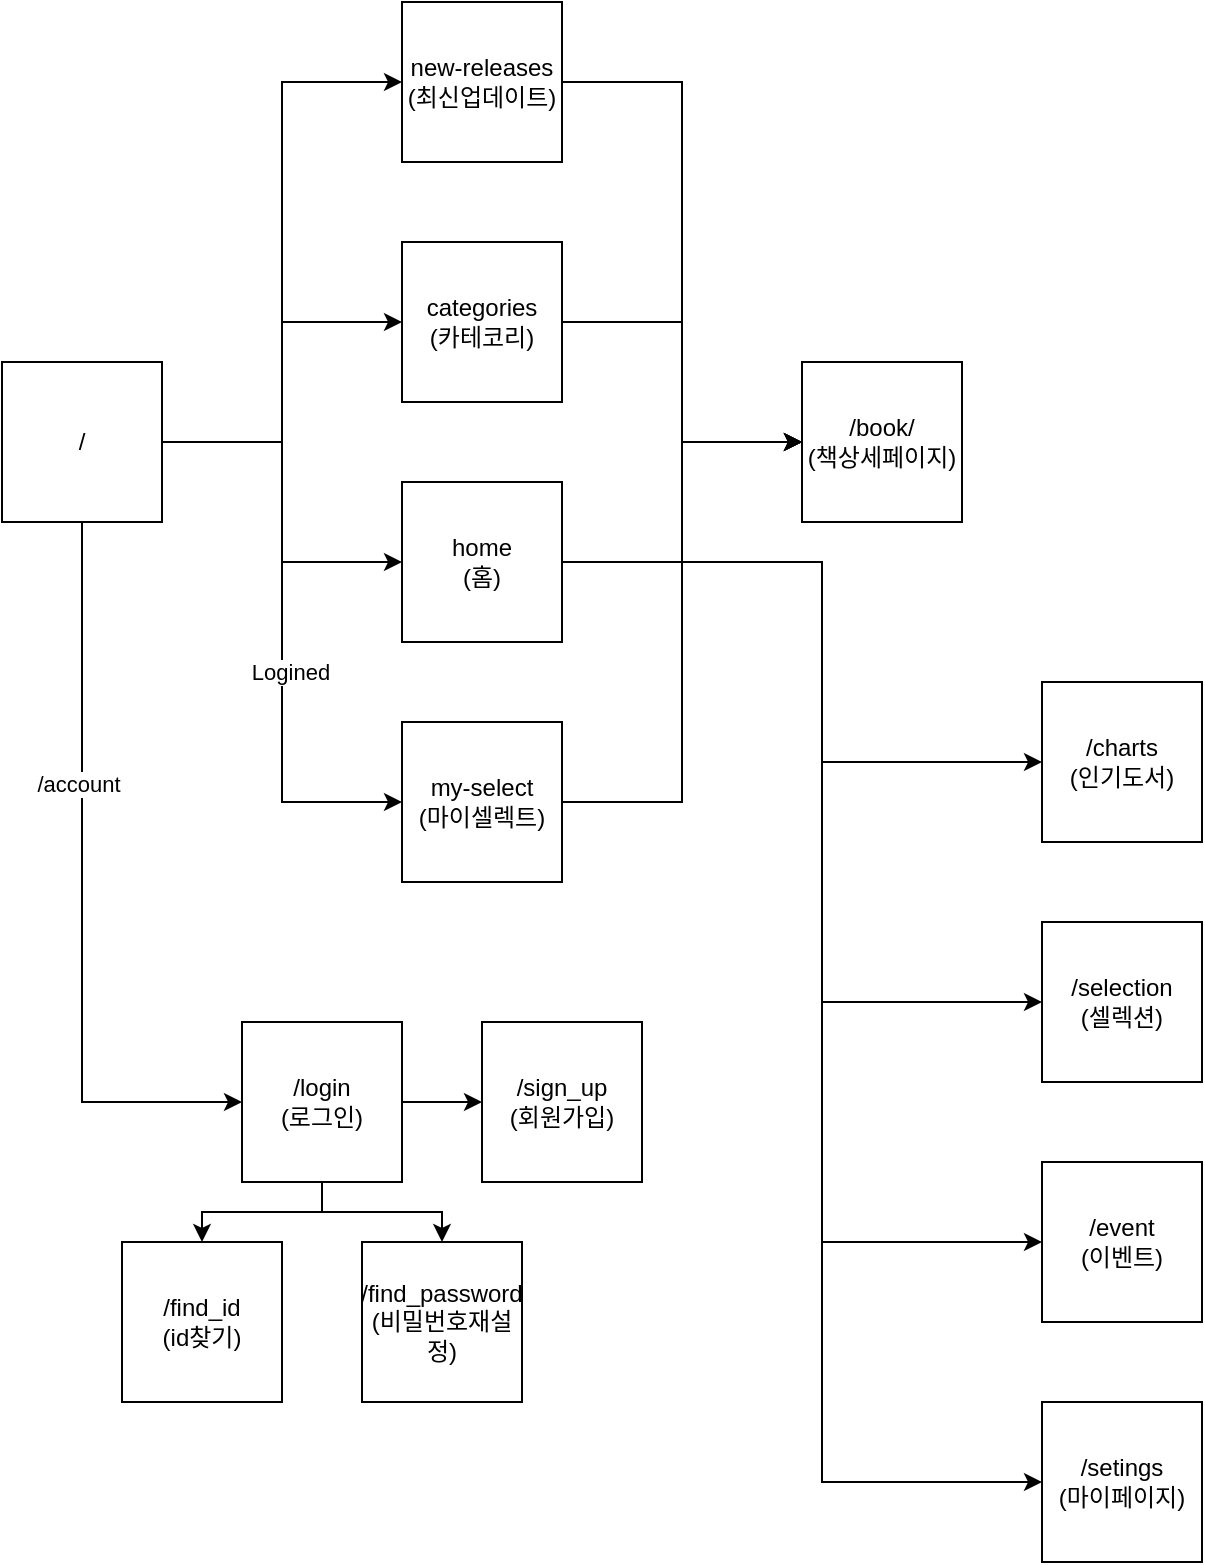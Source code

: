 <mxfile version="17.1.3" type="github"><diagram id="1wkSGEGDKOlQXbCxhG0e" name="Page-1"><mxGraphModel dx="1386" dy="659" grid="1" gridSize="10" guides="1" tooltips="1" connect="1" arrows="1" fold="1" page="1" pageScale="1" pageWidth="827" pageHeight="1169" math="0" shadow="0"><root><mxCell id="0"/><mxCell id="1" parent="0"/><mxCell id="DpiwQtZbnncZlsvpifOU-3" value="/" style="rounded=0;whiteSpace=wrap;html=1;" vertex="1" parent="1"><mxGeometry x="40" y="200" width="80" height="80" as="geometry"/></mxCell><mxCell id="DpiwQtZbnncZlsvpifOU-4" value="new-releases&lt;br&gt;(최신업데이트)" style="whiteSpace=wrap;html=1;aspect=fixed;" vertex="1" parent="1"><mxGeometry x="240" y="20" width="80" height="80" as="geometry"/></mxCell><mxCell id="DpiwQtZbnncZlsvpifOU-5" value="categories&lt;br&gt;(카테코리)" style="whiteSpace=wrap;html=1;aspect=fixed;" vertex="1" parent="1"><mxGeometry x="240" y="140" width="80" height="80" as="geometry"/></mxCell><mxCell id="DpiwQtZbnncZlsvpifOU-6" value="home&lt;br&gt;(홈)" style="whiteSpace=wrap;html=1;aspect=fixed;" vertex="1" parent="1"><mxGeometry x="240" y="260" width="80" height="80" as="geometry"/></mxCell><mxCell id="DpiwQtZbnncZlsvpifOU-12" value="/book/&lt;br&gt;(책상세페이지)" style="rounded=0;whiteSpace=wrap;html=1;" vertex="1" parent="1"><mxGeometry x="440" y="200" width="80" height="80" as="geometry"/></mxCell><mxCell id="DpiwQtZbnncZlsvpifOU-13" value="my-select&lt;br&gt;(마이셀렉트)" style="whiteSpace=wrap;html=1;aspect=fixed;" vertex="1" parent="1"><mxGeometry x="240" y="380" width="80" height="80" as="geometry"/></mxCell><mxCell id="DpiwQtZbnncZlsvpifOU-20" value="" style="edgeStyle=elbowEdgeStyle;elbow=horizontal;endArrow=classic;html=1;rounded=0;exitX=1;exitY=0.5;exitDx=0;exitDy=0;entryX=0;entryY=0.5;entryDx=0;entryDy=0;" edge="1" parent="1" source="DpiwQtZbnncZlsvpifOU-3" target="DpiwQtZbnncZlsvpifOU-4"><mxGeometry width="50" height="50" relative="1" as="geometry"><mxPoint x="190" y="220" as="sourcePoint"/><mxPoint x="240" y="170" as="targetPoint"/></mxGeometry></mxCell><mxCell id="DpiwQtZbnncZlsvpifOU-21" value="" style="edgeStyle=elbowEdgeStyle;elbow=horizontal;endArrow=classic;html=1;rounded=0;exitX=1;exitY=0.5;exitDx=0;exitDy=0;entryX=0;entryY=0.5;entryDx=0;entryDy=0;" edge="1" parent="1" source="DpiwQtZbnncZlsvpifOU-3" target="DpiwQtZbnncZlsvpifOU-5"><mxGeometry width="50" height="50" relative="1" as="geometry"><mxPoint x="160" y="260" as="sourcePoint"/><mxPoint x="280" y="80" as="targetPoint"/></mxGeometry></mxCell><mxCell id="DpiwQtZbnncZlsvpifOU-22" value="" style="edgeStyle=elbowEdgeStyle;elbow=horizontal;endArrow=classic;html=1;rounded=0;exitX=1;exitY=0.5;exitDx=0;exitDy=0;entryX=0;entryY=0.5;entryDx=0;entryDy=0;" edge="1" parent="1" source="DpiwQtZbnncZlsvpifOU-3" target="DpiwQtZbnncZlsvpifOU-6"><mxGeometry width="50" height="50" relative="1" as="geometry"><mxPoint x="130" y="250" as="sourcePoint"/><mxPoint x="250" y="190" as="targetPoint"/></mxGeometry></mxCell><mxCell id="DpiwQtZbnncZlsvpifOU-23" value="" style="edgeStyle=elbowEdgeStyle;elbow=horizontal;endArrow=classic;html=1;rounded=0;exitX=1;exitY=0.5;exitDx=0;exitDy=0;entryX=0;entryY=0.5;entryDx=0;entryDy=0;" edge="1" parent="1" source="DpiwQtZbnncZlsvpifOU-3" target="DpiwQtZbnncZlsvpifOU-13"><mxGeometry width="50" height="50" relative="1" as="geometry"><mxPoint x="130" y="250" as="sourcePoint"/><mxPoint x="250" y="310" as="targetPoint"/></mxGeometry></mxCell><mxCell id="DpiwQtZbnncZlsvpifOU-43" value="Logined" style="edgeLabel;html=1;align=center;verticalAlign=middle;resizable=0;points=[];" vertex="1" connectable="0" parent="DpiwQtZbnncZlsvpifOU-23"><mxGeometry x="0.167" y="4" relative="1" as="geometry"><mxPoint as="offset"/></mxGeometry></mxCell><mxCell id="DpiwQtZbnncZlsvpifOU-24" value="" style="edgeStyle=elbowEdgeStyle;elbow=horizontal;endArrow=classic;html=1;rounded=0;exitX=1;exitY=0.5;exitDx=0;exitDy=0;entryX=0;entryY=0.5;entryDx=0;entryDy=0;" edge="1" parent="1" source="DpiwQtZbnncZlsvpifOU-4" target="DpiwQtZbnncZlsvpifOU-12"><mxGeometry width="50" height="50" relative="1" as="geometry"><mxPoint x="414" y="120" as="sourcePoint"/><mxPoint x="534" y="60" as="targetPoint"/></mxGeometry></mxCell><mxCell id="DpiwQtZbnncZlsvpifOU-25" value="" style="edgeStyle=elbowEdgeStyle;elbow=horizontal;endArrow=classic;html=1;rounded=0;exitX=1;exitY=0.5;exitDx=0;exitDy=0;entryX=0;entryY=0.5;entryDx=0;entryDy=0;" edge="1" parent="1" source="DpiwQtZbnncZlsvpifOU-5" target="DpiwQtZbnncZlsvpifOU-12"><mxGeometry width="50" height="50" relative="1" as="geometry"><mxPoint x="430" y="90" as="sourcePoint"/><mxPoint x="550" y="270" as="targetPoint"/></mxGeometry></mxCell><mxCell id="DpiwQtZbnncZlsvpifOU-26" value="" style="edgeStyle=elbowEdgeStyle;elbow=horizontal;endArrow=classic;html=1;rounded=0;exitX=1;exitY=0.5;exitDx=0;exitDy=0;entryX=0;entryY=0.5;entryDx=0;entryDy=0;" edge="1" parent="1" source="DpiwQtZbnncZlsvpifOU-6" target="DpiwQtZbnncZlsvpifOU-12"><mxGeometry width="50" height="50" relative="1" as="geometry"><mxPoint x="380" y="340" as="sourcePoint"/><mxPoint x="500" y="400" as="targetPoint"/><Array as="points"><mxPoint x="380" y="240"/></Array></mxGeometry></mxCell><mxCell id="DpiwQtZbnncZlsvpifOU-27" value="" style="edgeStyle=elbowEdgeStyle;elbow=horizontal;endArrow=classic;html=1;rounded=0;entryX=0;entryY=0.5;entryDx=0;entryDy=0;exitX=1;exitY=0.5;exitDx=0;exitDy=0;" edge="1" parent="1" source="DpiwQtZbnncZlsvpifOU-13" target="DpiwQtZbnncZlsvpifOU-12"><mxGeometry width="50" height="50" relative="1" as="geometry"><mxPoint x="470" y="430" as="sourcePoint"/><mxPoint x="500" y="360" as="targetPoint"/><Array as="points"><mxPoint x="380" y="280"/></Array></mxGeometry></mxCell><mxCell id="DpiwQtZbnncZlsvpifOU-28" value="/charts&lt;br&gt;(인기도서)" style="rounded=0;whiteSpace=wrap;html=1;" vertex="1" parent="1"><mxGeometry x="560" y="360" width="80" height="80" as="geometry"/></mxCell><mxCell id="DpiwQtZbnncZlsvpifOU-29" value="" style="edgeStyle=elbowEdgeStyle;elbow=horizontal;endArrow=classic;html=1;rounded=0;entryX=0;entryY=0.5;entryDx=0;entryDy=0;exitX=1;exitY=0.5;exitDx=0;exitDy=0;" edge="1" parent="1" source="DpiwQtZbnncZlsvpifOU-6" target="DpiwQtZbnncZlsvpifOU-28"><mxGeometry width="50" height="50" relative="1" as="geometry"><mxPoint x="570" y="390" as="sourcePoint"/><mxPoint x="690" y="210" as="targetPoint"/><Array as="points"><mxPoint x="450" y="350"/></Array></mxGeometry></mxCell><mxCell id="DpiwQtZbnncZlsvpifOU-30" value="/selection&lt;br&gt;(셀렉션)" style="rounded=0;whiteSpace=wrap;html=1;" vertex="1" parent="1"><mxGeometry x="560" y="480" width="80" height="80" as="geometry"/></mxCell><mxCell id="DpiwQtZbnncZlsvpifOU-31" value="" style="edgeStyle=elbowEdgeStyle;elbow=horizontal;endArrow=classic;html=1;rounded=0;entryX=0;entryY=0.5;entryDx=0;entryDy=0;exitX=1;exitY=0.5;exitDx=0;exitDy=0;" edge="1" parent="1" source="DpiwQtZbnncZlsvpifOU-6" target="DpiwQtZbnncZlsvpifOU-30"><mxGeometry width="50" height="50" relative="1" as="geometry"><mxPoint x="330" y="400" as="sourcePoint"/><mxPoint x="570" y="500" as="targetPoint"/><Array as="points"><mxPoint x="450" y="400"/></Array></mxGeometry></mxCell><mxCell id="DpiwQtZbnncZlsvpifOU-32" value="/event&lt;br&gt;(이벤트)" style="rounded=0;whiteSpace=wrap;html=1;" vertex="1" parent="1"><mxGeometry x="560" y="600" width="80" height="80" as="geometry"/></mxCell><mxCell id="DpiwQtZbnncZlsvpifOU-33" value="" style="edgeStyle=elbowEdgeStyle;elbow=horizontal;endArrow=classic;html=1;rounded=0;entryX=0;entryY=0.5;entryDx=0;entryDy=0;exitX=1;exitY=0.5;exitDx=0;exitDy=0;" edge="1" parent="1" source="DpiwQtZbnncZlsvpifOU-6" target="DpiwQtZbnncZlsvpifOU-32"><mxGeometry width="50" height="50" relative="1" as="geometry"><mxPoint x="260" y="380" as="sourcePoint"/><mxPoint x="500" y="600" as="targetPoint"/><Array as="points"><mxPoint x="450" y="480"/></Array></mxGeometry></mxCell><mxCell id="DpiwQtZbnncZlsvpifOU-34" value="/setings&lt;br&gt;(마이페이지)" style="rounded=0;whiteSpace=wrap;html=1;" vertex="1" parent="1"><mxGeometry x="560" y="720" width="80" height="80" as="geometry"/></mxCell><mxCell id="DpiwQtZbnncZlsvpifOU-35" value="" style="edgeStyle=elbowEdgeStyle;elbow=horizontal;endArrow=classic;html=1;rounded=0;entryX=0;entryY=0.5;entryDx=0;entryDy=0;exitX=1;exitY=0.5;exitDx=0;exitDy=0;" edge="1" parent="1" source="DpiwQtZbnncZlsvpifOU-6" target="DpiwQtZbnncZlsvpifOU-34"><mxGeometry width="50" height="50" relative="1" as="geometry"><mxPoint x="260" y="370" as="sourcePoint"/><mxPoint x="500" y="710" as="targetPoint"/><Array as="points"><mxPoint x="450" y="530"/></Array></mxGeometry></mxCell><mxCell id="DpiwQtZbnncZlsvpifOU-41" style="edgeStyle=orthogonalEdgeStyle;rounded=0;orthogonalLoop=1;jettySize=auto;html=1;" edge="1" parent="1" source="DpiwQtZbnncZlsvpifOU-36" target="DpiwQtZbnncZlsvpifOU-39"><mxGeometry relative="1" as="geometry"/></mxCell><mxCell id="DpiwQtZbnncZlsvpifOU-36" value="/login&lt;br&gt;(로그인)" style="whiteSpace=wrap;html=1;aspect=fixed;" vertex="1" parent="1"><mxGeometry x="160" y="530" width="80" height="80" as="geometry"/></mxCell><mxCell id="DpiwQtZbnncZlsvpifOU-37" value="" style="edgeStyle=elbowEdgeStyle;elbow=horizontal;endArrow=classic;html=1;rounded=0;entryX=0;entryY=0.5;entryDx=0;entryDy=0;exitX=0.5;exitY=1;exitDx=0;exitDy=0;" edge="1" parent="1" source="DpiwQtZbnncZlsvpifOU-3" target="DpiwQtZbnncZlsvpifOU-36"><mxGeometry width="50" height="50" relative="1" as="geometry"><mxPoint x="60" y="360" as="sourcePoint"/><mxPoint x="190" y="480" as="targetPoint"/><Array as="points"><mxPoint x="80" y="420"/></Array></mxGeometry></mxCell><mxCell id="DpiwQtZbnncZlsvpifOU-42" value="/account" style="edgeLabel;html=1;align=center;verticalAlign=middle;resizable=0;points=[];" vertex="1" connectable="0" parent="DpiwQtZbnncZlsvpifOU-37"><mxGeometry x="-0.292" y="-2" relative="1" as="geometry"><mxPoint as="offset"/></mxGeometry></mxCell><mxCell id="DpiwQtZbnncZlsvpifOU-39" value="/sign_up&lt;span style=&quot;color: rgba(0 , 0 , 0 , 0) ; font-family: monospace ; font-size: 0px&quot;&gt;%3CmxGraphModel%3E%3Croot%3E%3CmxCell%20id%3D%220%22%2F%3E%3CmxCell%20id%3D%221%22%20parent%3D%220%22%2F%3E%3CmxCell%20id%3D%222%22%20value%3D%22%22%20style%3D%22edgeStyle%3DelbowEdgeStyle%3Belbow%3Dhorizontal%3BendArrow%3Dclassic%3Bhtml%3D1%3Brounded%3D0%3BentryX%3D0%3BentryY%3D0.5%3BentryDx%3D0%3BentryDy%3D0%3BexitX%3D0.5%3BexitY%3D1%3BexitDx%3D0%3BexitDy%3D0%3B%22%20edge%3D%221%22%20parent%3D%221%22%3E%3CmxGeometry%20width%3D%2250%22%20height%3D%2250%22%20relative%3D%221%22%20as%3D%22geometry%22%3E%3CmxPoint%20x%3D%2280%22%20y%3D%22280%22%20as%3D%22sourcePoint%22%2F%3E%3CmxPoint%20x%3D%22160%22%20y%3D%22570%22%20as%3D%22targetPoint%22%2F%3E%3CArray%20as%3D%22points%22%3E%3CmxPoint%20x%3D%2280%22%20y%3D%22420%22%2F%3E%3C%2FArray%3E%3C%2FmxGeometry%3E%3C%2FmxCell%3E%3C%2Froot%3E%3C%2FmxGraphModel%3Eㅁ&lt;/span&gt;&lt;br&gt;(회원가입)" style="whiteSpace=wrap;html=1;aspect=fixed;" vertex="1" parent="1"><mxGeometry x="280" y="530" width="80" height="80" as="geometry"/></mxCell><mxCell id="DpiwQtZbnncZlsvpifOU-44" value="/find_password&lt;br&gt;(비밀번호재설정)" style="whiteSpace=wrap;html=1;aspect=fixed;" vertex="1" parent="1"><mxGeometry x="220" y="640" width="80" height="80" as="geometry"/></mxCell><mxCell id="DpiwQtZbnncZlsvpifOU-45" value="/find_id&lt;br&gt;(id찾기)" style="whiteSpace=wrap;html=1;aspect=fixed;" vertex="1" parent="1"><mxGeometry x="100" y="640" width="80" height="80" as="geometry"/></mxCell><mxCell id="DpiwQtZbnncZlsvpifOU-46" value="" style="edgeStyle=elbowEdgeStyle;elbow=vertical;endArrow=classic;html=1;rounded=0;exitX=0.5;exitY=1;exitDx=0;exitDy=0;entryX=0.5;entryY=0;entryDx=0;entryDy=0;" edge="1" parent="1" source="DpiwQtZbnncZlsvpifOU-36" target="DpiwQtZbnncZlsvpifOU-45"><mxGeometry width="50" height="50" relative="1" as="geometry"><mxPoint x="390" y="550" as="sourcePoint"/><mxPoint x="440" y="500" as="targetPoint"/></mxGeometry></mxCell><mxCell id="DpiwQtZbnncZlsvpifOU-47" value="" style="edgeStyle=elbowEdgeStyle;elbow=vertical;endArrow=classic;html=1;rounded=0;exitX=0.5;exitY=1;exitDx=0;exitDy=0;entryX=0.5;entryY=0;entryDx=0;entryDy=0;" edge="1" parent="1" source="DpiwQtZbnncZlsvpifOU-36" target="DpiwQtZbnncZlsvpifOU-44"><mxGeometry width="50" height="50" relative="1" as="geometry"><mxPoint x="380" y="625" as="sourcePoint"/><mxPoint x="320" y="655" as="targetPoint"/></mxGeometry></mxCell></root></mxGraphModel></diagram></mxfile>